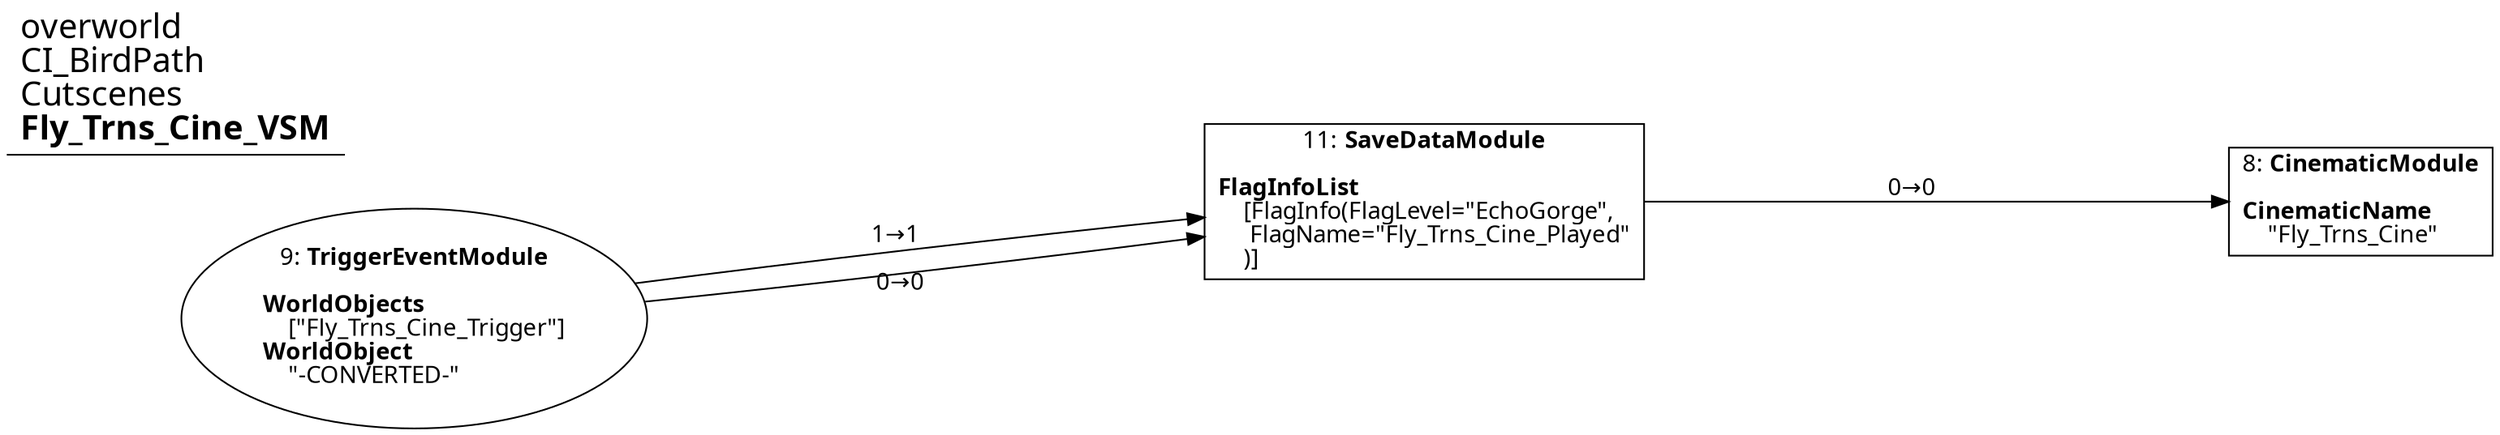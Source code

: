 digraph {
    layout = fdp;
    overlap = prism;
    sep = "+16";
    splines = spline;

    node [ shape = box ];

    graph [ fontname = "Segoe UI" ];
    node [ fontname = "Segoe UI" ];
    edge [ fontname = "Segoe UI" ];

    8 [ label = <8: <b>CinematicModule</b><br/><br/><b>CinematicName</b><br align="left"/>    &quot;Fly_Trns_Cine&quot;<br align="left"/>> ];
    8 [ pos = "0.003,-0.30100003!" ];

    9 [ label = <9: <b>TriggerEventModule</b><br/><br/><b>WorldObjects</b><br align="left"/>    [&quot;Fly_Trns_Cine_Trigger&quot;]<br align="left"/><b>WorldObject</b><br align="left"/>    &quot;-CONVERTED-&quot;<br align="left"/>> ];
    9 [ shape = oval ]
    9 [ pos = "-0.48400003,-0.30100003!" ];
    9 -> 11 [ label = "1→1" ];
    9 -> 11 [ label = "0→0" ];

    11 [ label = <11: <b>SaveDataModule</b><br/><br/><b>FlagInfoList</b><br align="left"/>    [FlagInfo(FlagLevel=&quot;EchoGorge&quot;,<br align="left"/>     FlagName=&quot;Fly_Trns_Cine_Played&quot;<br align="left"/>    )]<br align="left"/>> ];
    11 [ pos = "-0.21800001,-0.30100003!" ];
    11 -> 8 [ label = "0→0" ];

    title [ pos = "-0.485,-0.3!" ];
    title [ shape = underline ];
    title [ label = <<font point-size="20">overworld<br align="left"/>CI_BirdPath<br align="left"/>Cutscenes<br align="left"/><b>Fly_Trns_Cine_VSM</b><br align="left"/></font>> ];
}
